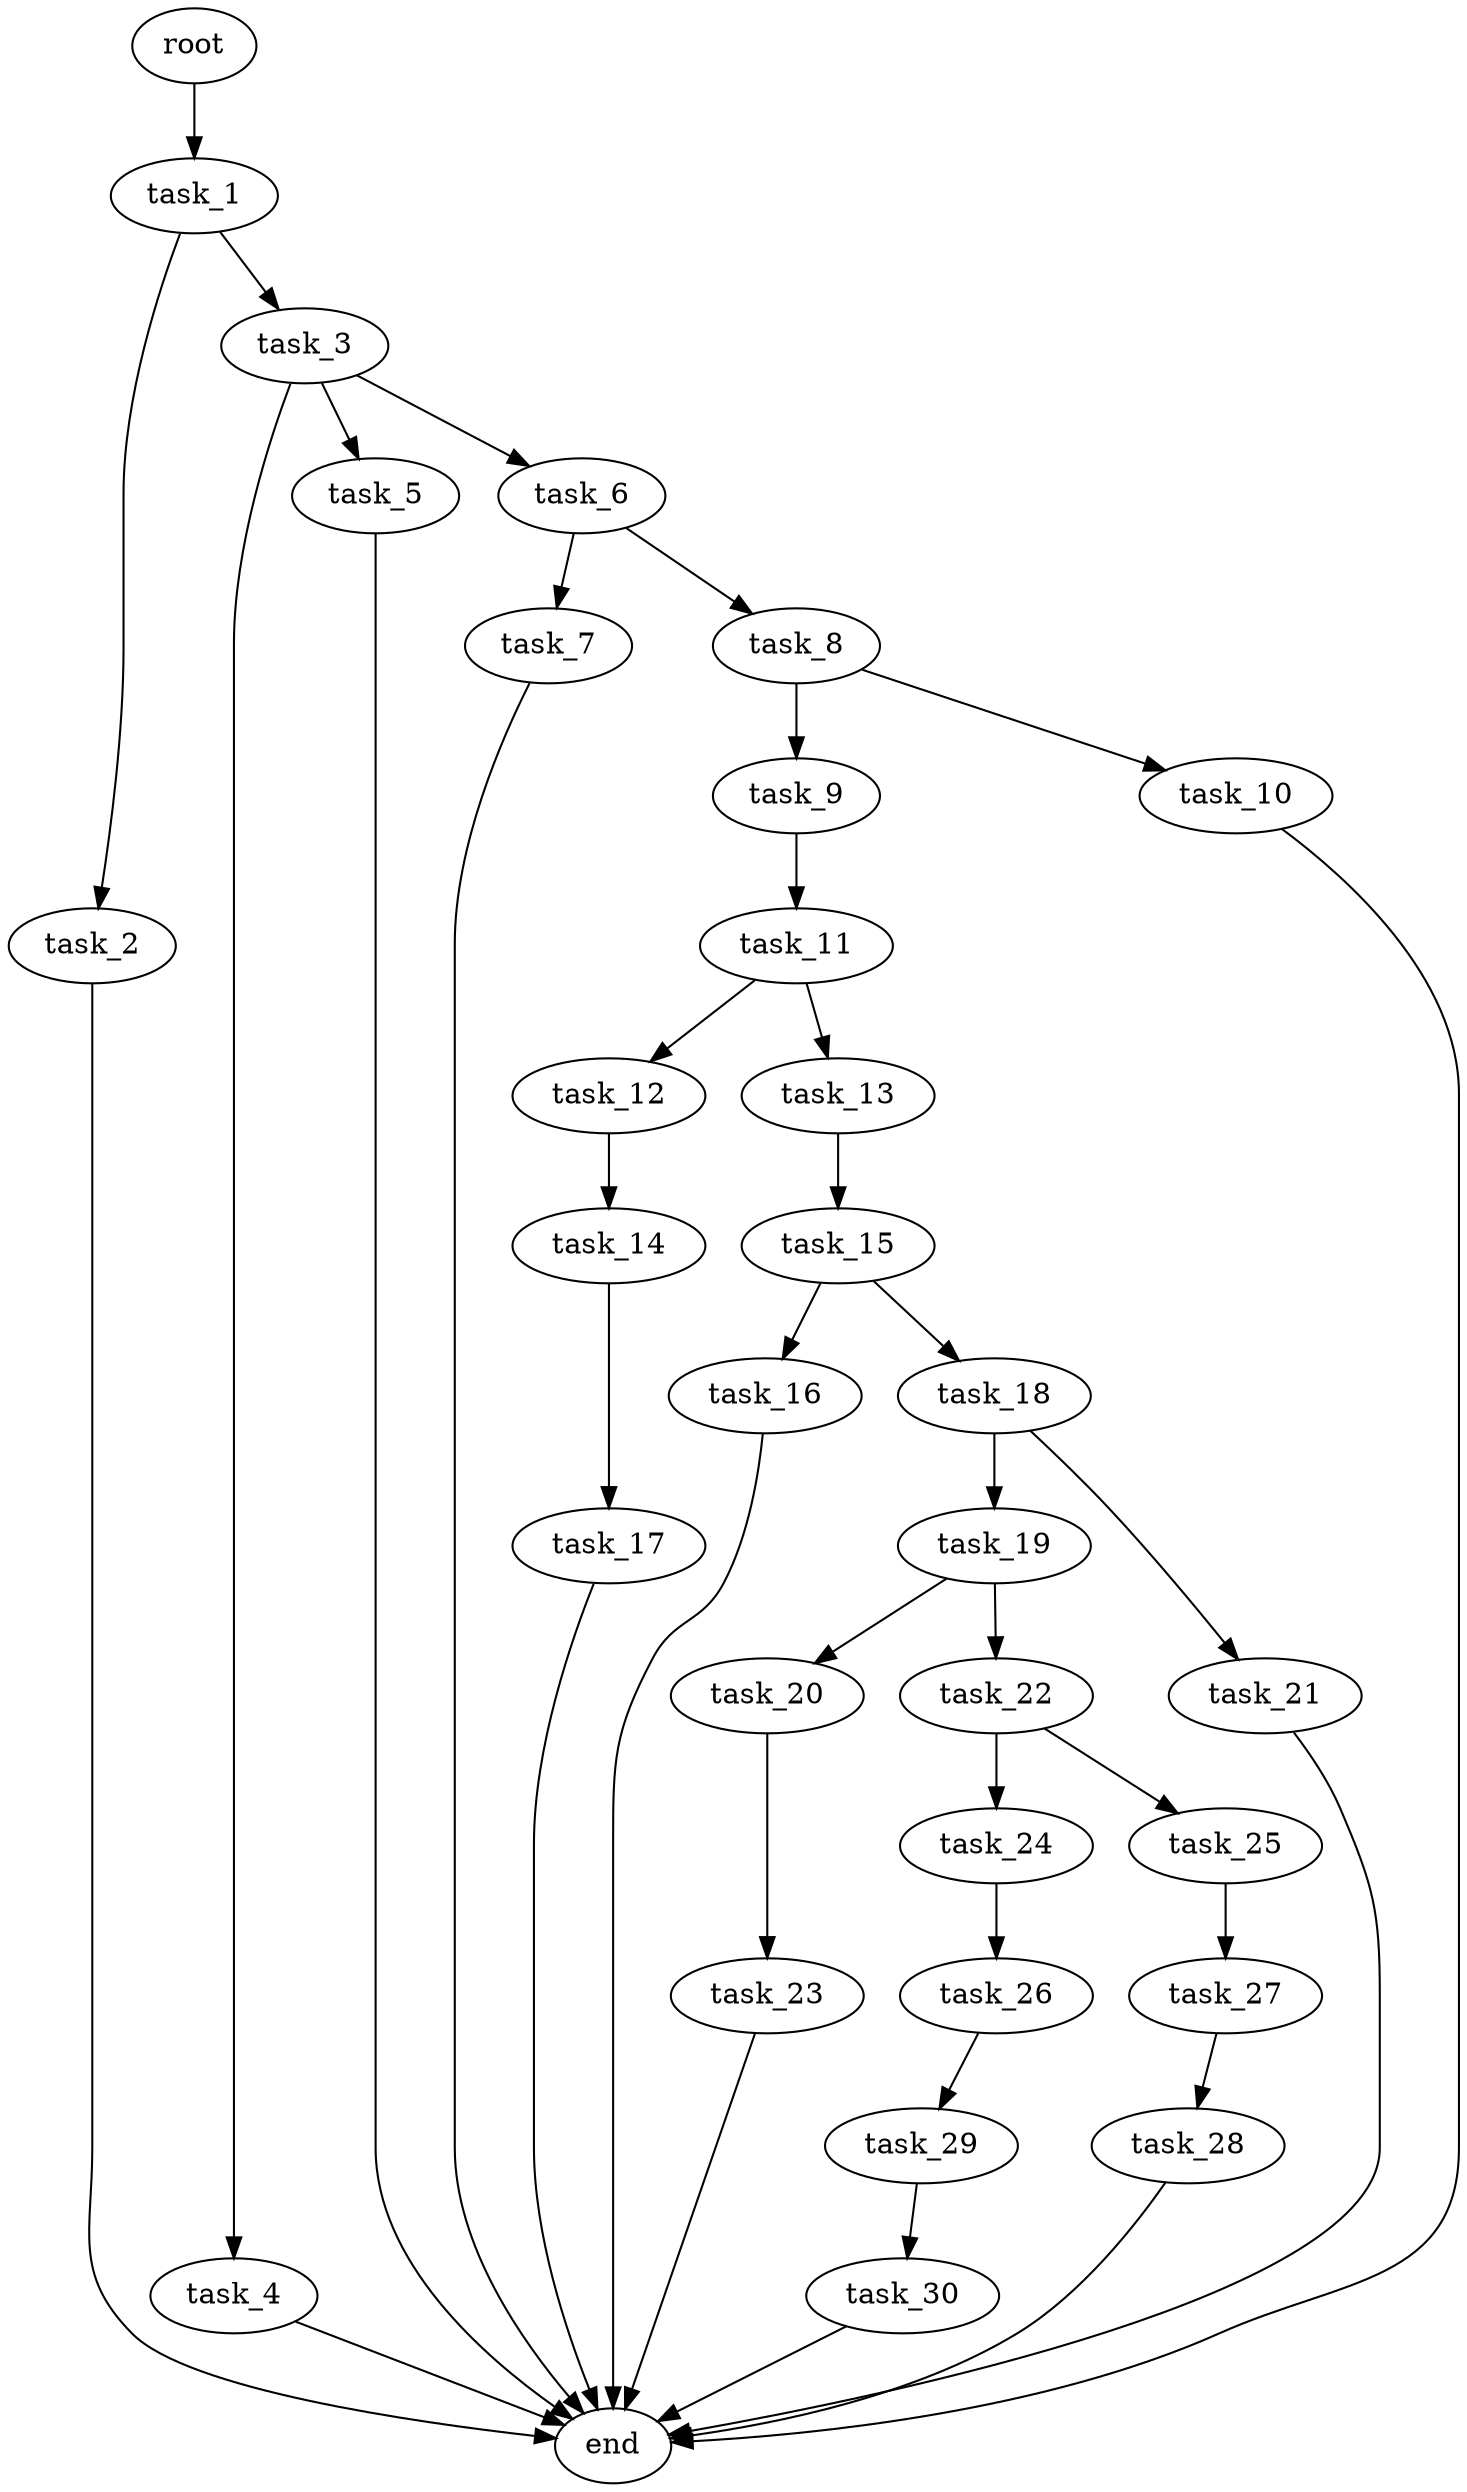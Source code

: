 digraph G {
  root [size="0.000000e+00"];
  task_1 [size="2.263197e+10"];
  task_2 [size="2.686351e+10"];
  task_3 [size="6.173321e+09"];
  task_4 [size="7.522599e+10"];
  task_5 [size="6.675017e+10"];
  task_6 [size="8.579874e+09"];
  task_7 [size="3.438570e+10"];
  task_8 [size="5.414949e+10"];
  task_9 [size="9.707085e+10"];
  task_10 [size="5.897675e+10"];
  task_11 [size="5.536465e+10"];
  task_12 [size="8.408131e+10"];
  task_13 [size="8.184234e+10"];
  task_14 [size="4.186902e+10"];
  task_15 [size="5.355609e+10"];
  task_16 [size="8.669073e+10"];
  task_17 [size="4.748769e+10"];
  task_18 [size="8.816657e+10"];
  task_19 [size="4.763147e+10"];
  task_20 [size="7.904715e+09"];
  task_21 [size="9.027869e+10"];
  task_22 [size="7.143343e+10"];
  task_23 [size="5.021513e+10"];
  task_24 [size="9.004650e+10"];
  task_25 [size="8.004703e+10"];
  task_26 [size="6.775671e+10"];
  task_27 [size="6.203111e+10"];
  task_28 [size="1.203698e+10"];
  task_29 [size="7.572130e+10"];
  task_30 [size="1.729617e+10"];
  end [size="0.000000e+00"];

  root -> task_1 [size="1.000000e-12"];
  task_1 -> task_2 [size="2.686351e+08"];
  task_1 -> task_3 [size="6.173321e+07"];
  task_2 -> end [size="1.000000e-12"];
  task_3 -> task_4 [size="7.522599e+08"];
  task_3 -> task_5 [size="6.675017e+08"];
  task_3 -> task_6 [size="8.579874e+07"];
  task_4 -> end [size="1.000000e-12"];
  task_5 -> end [size="1.000000e-12"];
  task_6 -> task_7 [size="3.438570e+08"];
  task_6 -> task_8 [size="5.414949e+08"];
  task_7 -> end [size="1.000000e-12"];
  task_8 -> task_9 [size="9.707085e+08"];
  task_8 -> task_10 [size="5.897675e+08"];
  task_9 -> task_11 [size="5.536465e+08"];
  task_10 -> end [size="1.000000e-12"];
  task_11 -> task_12 [size="8.408131e+08"];
  task_11 -> task_13 [size="8.184234e+08"];
  task_12 -> task_14 [size="4.186902e+08"];
  task_13 -> task_15 [size="5.355609e+08"];
  task_14 -> task_17 [size="4.748769e+08"];
  task_15 -> task_16 [size="8.669073e+08"];
  task_15 -> task_18 [size="8.816657e+08"];
  task_16 -> end [size="1.000000e-12"];
  task_17 -> end [size="1.000000e-12"];
  task_18 -> task_19 [size="4.763147e+08"];
  task_18 -> task_21 [size="9.027869e+08"];
  task_19 -> task_20 [size="7.904715e+07"];
  task_19 -> task_22 [size="7.143343e+08"];
  task_20 -> task_23 [size="5.021513e+08"];
  task_21 -> end [size="1.000000e-12"];
  task_22 -> task_24 [size="9.004650e+08"];
  task_22 -> task_25 [size="8.004703e+08"];
  task_23 -> end [size="1.000000e-12"];
  task_24 -> task_26 [size="6.775671e+08"];
  task_25 -> task_27 [size="6.203111e+08"];
  task_26 -> task_29 [size="7.572130e+08"];
  task_27 -> task_28 [size="1.203698e+08"];
  task_28 -> end [size="1.000000e-12"];
  task_29 -> task_30 [size="1.729617e+08"];
  task_30 -> end [size="1.000000e-12"];
}
